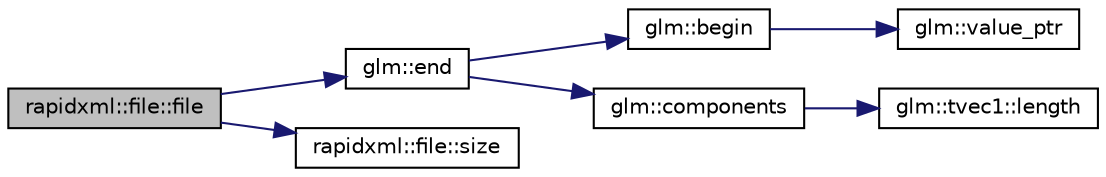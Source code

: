 digraph "rapidxml::file::file"
{
 // LATEX_PDF_SIZE
  edge [fontname="Helvetica",fontsize="10",labelfontname="Helvetica",labelfontsize="10"];
  node [fontname="Helvetica",fontsize="10",shape=record];
  rankdir="LR";
  Node1 [label="rapidxml::file::file",height=0.2,width=0.4,color="black", fillcolor="grey75", style="filled", fontcolor="black",tooltip=" "];
  Node1 -> Node2 [color="midnightblue",fontsize="10",style="solid",fontname="Helvetica"];
  Node2 [label="glm::end",height=0.2,width=0.4,color="black", fillcolor="white", style="filled",URL="$group__gtx__range.html#ga97ffec4ea7e07302f11befff9cb37acd",tooltip=" "];
  Node2 -> Node3 [color="midnightblue",fontsize="10",style="solid",fontname="Helvetica"];
  Node3 [label="glm::begin",height=0.2,width=0.4,color="black", fillcolor="white", style="filled",URL="$group__gtx__range.html#ga774c16a37371658a2a1540faf9122839",tooltip=" "];
  Node3 -> Node4 [color="midnightblue",fontsize="10",style="solid",fontname="Helvetica"];
  Node4 [label="glm::value_ptr",height=0.2,width=0.4,color="black", fillcolor="white", style="filled",URL="$group__gtc__type__ptr.html#gaff1ded185911bae3c4a2c2ec295240bf",tooltip=" "];
  Node2 -> Node5 [color="midnightblue",fontsize="10",style="solid",fontname="Helvetica"];
  Node5 [label="glm::components",height=0.2,width=0.4,color="black", fillcolor="white", style="filled",URL="$group__gtx__range.html#gab866f7e9055dafab616eb0fb3ec8d08e",tooltip=" "];
  Node5 -> Node6 [color="midnightblue",fontsize="10",style="solid",fontname="Helvetica"];
  Node6 [label="glm::tvec1::length",height=0.2,width=0.4,color="black", fillcolor="white", style="filled",URL="$structglm_1_1tvec1.html#aa25cb652c92eb83b9ef027d82365bb01",tooltip=" "];
  Node1 -> Node7 [color="midnightblue",fontsize="10",style="solid",fontname="Helvetica"];
  Node7 [label="rapidxml::file::size",height=0.2,width=0.4,color="black", fillcolor="white", style="filled",URL="$classrapidxml_1_1file.html#aacd451b3def3ad056fe8342dccee35cd",tooltip=" "];
}
